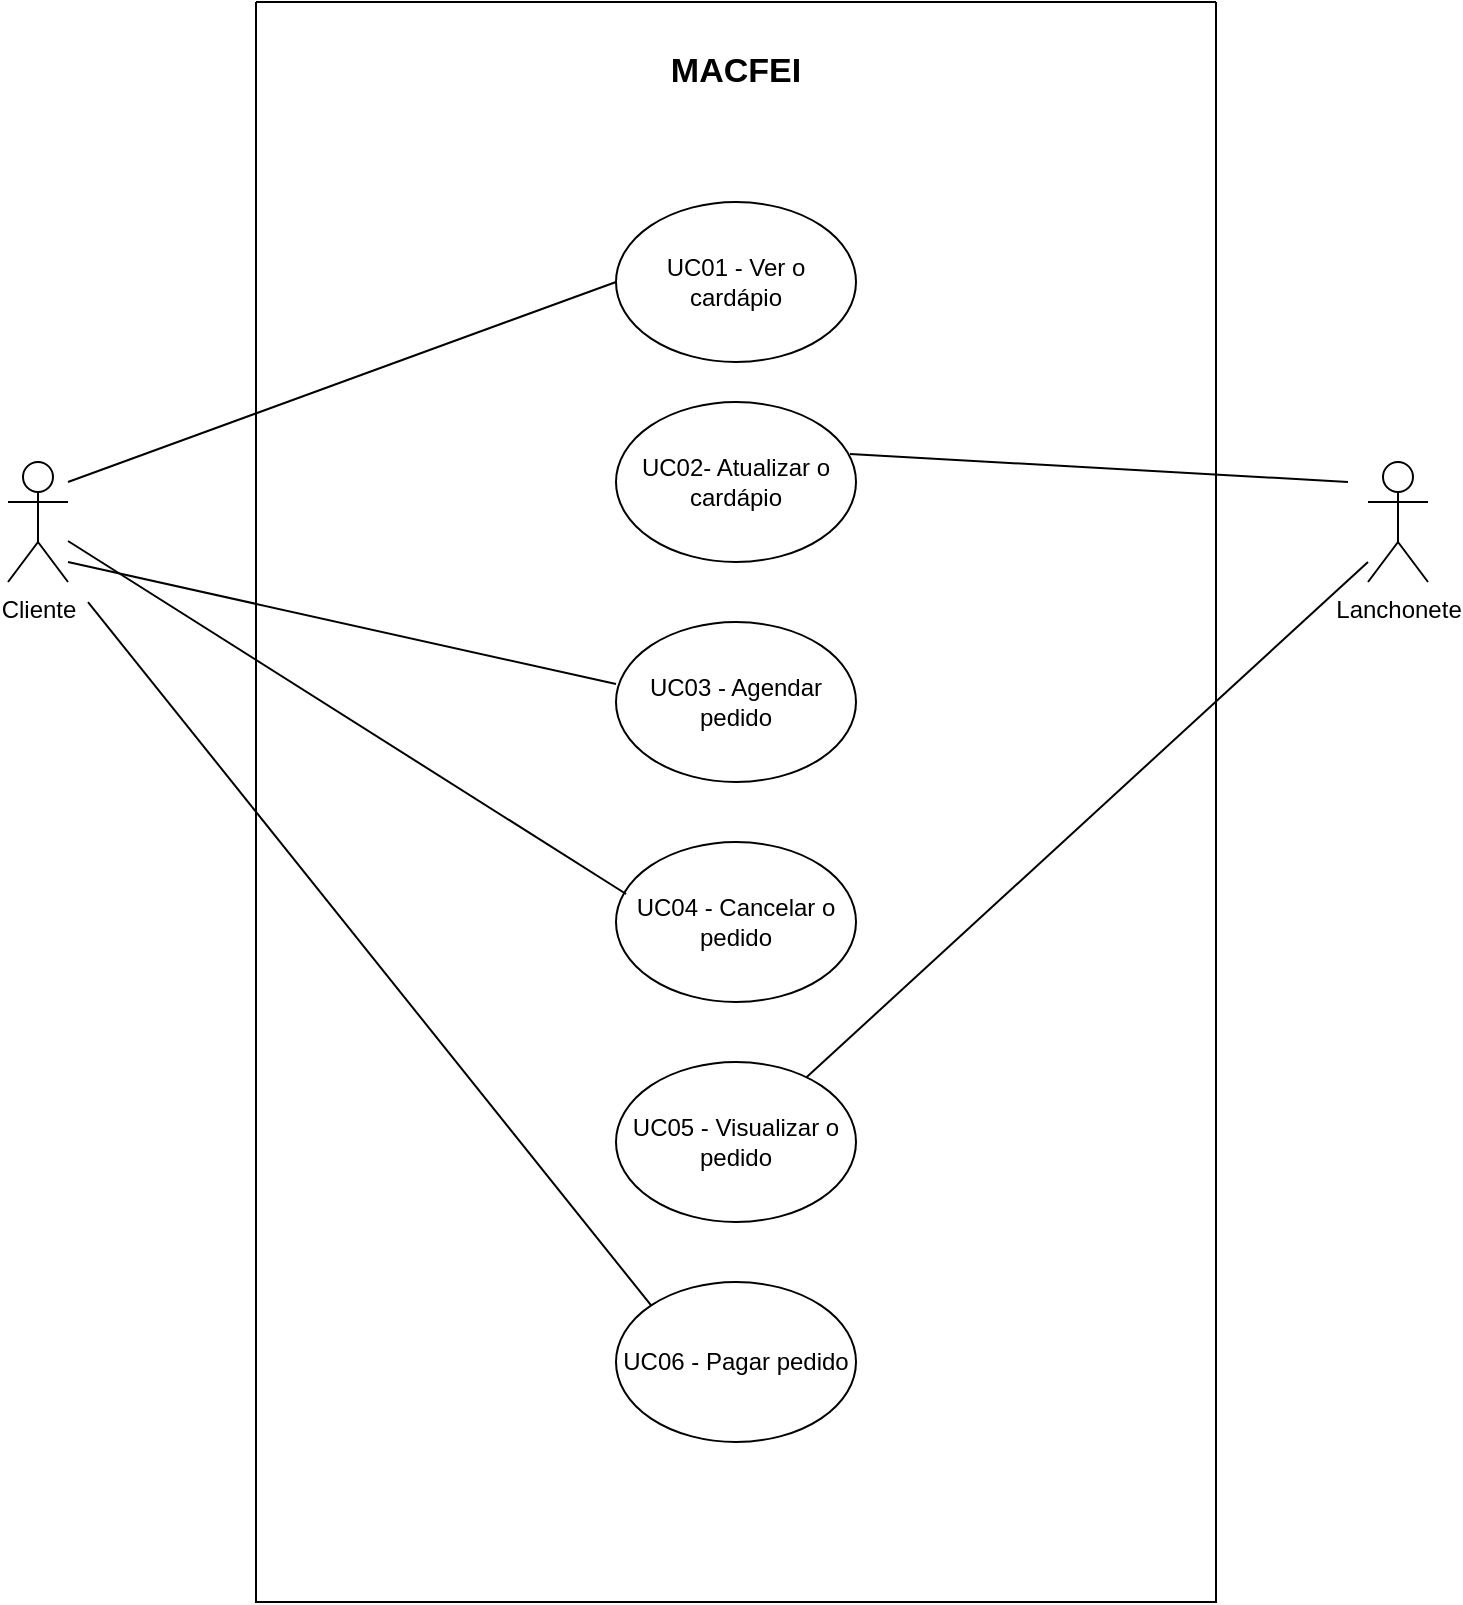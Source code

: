 <mxfile version="24.0.6" type="device">
  <diagram name="Página-1" id="mnKoZKJ0jfASc2yyYZfy">
    <mxGraphModel dx="1434" dy="782" grid="1" gridSize="10" guides="1" tooltips="1" connect="1" arrows="1" fold="1" page="1" pageScale="1" pageWidth="827" pageHeight="1169" math="0" shadow="0">
      <root>
        <mxCell id="0" />
        <mxCell id="1" parent="0" />
        <mxCell id="8b5Vrp6vJQH2T9xsnSne-1" value="" style="swimlane;startSize=0;strokeWidth=1;" vertex="1" parent="1">
          <mxGeometry x="174" y="30" width="480" height="800" as="geometry" />
        </mxCell>
        <mxCell id="8b5Vrp6vJQH2T9xsnSne-6" value="UC01 - Ver o cardápio" style="ellipse;whiteSpace=wrap;html=1;" vertex="1" parent="8b5Vrp6vJQH2T9xsnSne-1">
          <mxGeometry x="180" y="100" width="120" height="80" as="geometry" />
        </mxCell>
        <mxCell id="8b5Vrp6vJQH2T9xsnSne-9" value="UC02- Atualizar o cardápio" style="ellipse;whiteSpace=wrap;html=1;" vertex="1" parent="8b5Vrp6vJQH2T9xsnSne-1">
          <mxGeometry x="180" y="200" width="120" height="80" as="geometry" />
        </mxCell>
        <mxCell id="8b5Vrp6vJQH2T9xsnSne-11" value="UC03 - Agendar pedido" style="ellipse;whiteSpace=wrap;html=1;" vertex="1" parent="8b5Vrp6vJQH2T9xsnSne-1">
          <mxGeometry x="180" y="310" width="120" height="80" as="geometry" />
        </mxCell>
        <mxCell id="8b5Vrp6vJQH2T9xsnSne-13" value="UC04 - Cancelar o pedido" style="ellipse;whiteSpace=wrap;html=1;" vertex="1" parent="8b5Vrp6vJQH2T9xsnSne-1">
          <mxGeometry x="180" y="420" width="120" height="80" as="geometry" />
        </mxCell>
        <mxCell id="8b5Vrp6vJQH2T9xsnSne-16" value="UC05 - Visualizar o pedido" style="ellipse;whiteSpace=wrap;html=1;" vertex="1" parent="8b5Vrp6vJQH2T9xsnSne-1">
          <mxGeometry x="180" y="530" width="120" height="80" as="geometry" />
        </mxCell>
        <mxCell id="8b5Vrp6vJQH2T9xsnSne-18" value="UC06 - Pagar pedido" style="ellipse;whiteSpace=wrap;html=1;" vertex="1" parent="8b5Vrp6vJQH2T9xsnSne-1">
          <mxGeometry x="180" y="640" width="120" height="80" as="geometry" />
        </mxCell>
        <mxCell id="8b5Vrp6vJQH2T9xsnSne-20" value="&lt;font style=&quot;font-size: 17px;&quot;&gt;&lt;b&gt;MACFEI&lt;/b&gt;&lt;/font&gt;" style="text;html=1;align=center;verticalAlign=middle;whiteSpace=wrap;rounded=0;strokeWidth=0;perimeterSpacing=0;" vertex="1" parent="8b5Vrp6vJQH2T9xsnSne-1">
          <mxGeometry x="210" y="20" width="60" height="30" as="geometry" />
        </mxCell>
        <mxCell id="8b5Vrp6vJQH2T9xsnSne-2" value="Cliente" style="shape=umlActor;verticalLabelPosition=bottom;verticalAlign=top;html=1;outlineConnect=0;" vertex="1" parent="1">
          <mxGeometry x="50" y="260" width="30" height="60" as="geometry" />
        </mxCell>
        <mxCell id="8b5Vrp6vJQH2T9xsnSne-3" value="Lanchonete" style="shape=umlActor;verticalLabelPosition=bottom;verticalAlign=top;html=1;outlineConnect=0;" vertex="1" parent="1">
          <mxGeometry x="730" y="260" width="30" height="60" as="geometry" />
        </mxCell>
        <mxCell id="8b5Vrp6vJQH2T9xsnSne-8" value="" style="endArrow=none;html=1;rounded=0;entryX=0;entryY=0.5;entryDx=0;entryDy=0;" edge="1" parent="1" target="8b5Vrp6vJQH2T9xsnSne-6">
          <mxGeometry width="50" height="50" relative="1" as="geometry">
            <mxPoint x="80" y="270" as="sourcePoint" />
            <mxPoint x="130" y="220" as="targetPoint" />
          </mxGeometry>
        </mxCell>
        <mxCell id="8b5Vrp6vJQH2T9xsnSne-10" value="" style="endArrow=none;html=1;rounded=0;exitX=0.975;exitY=0.325;exitDx=0;exitDy=0;exitPerimeter=0;" edge="1" parent="1" source="8b5Vrp6vJQH2T9xsnSne-9">
          <mxGeometry width="50" height="50" relative="1" as="geometry">
            <mxPoint x="670" y="320" as="sourcePoint" />
            <mxPoint x="720" y="270" as="targetPoint" />
          </mxGeometry>
        </mxCell>
        <mxCell id="8b5Vrp6vJQH2T9xsnSne-12" value="" style="endArrow=none;html=1;rounded=0;entryX=0;entryY=0.388;entryDx=0;entryDy=0;entryPerimeter=0;" edge="1" parent="1" target="8b5Vrp6vJQH2T9xsnSne-11">
          <mxGeometry width="50" height="50" relative="1" as="geometry">
            <mxPoint x="80" y="310" as="sourcePoint" />
            <mxPoint x="130" y="260" as="targetPoint" />
          </mxGeometry>
        </mxCell>
        <mxCell id="8b5Vrp6vJQH2T9xsnSne-15" value="" style="endArrow=none;html=1;rounded=0;entryX=0.042;entryY=0.325;entryDx=0;entryDy=0;entryPerimeter=0;" edge="1" parent="1" source="8b5Vrp6vJQH2T9xsnSne-2" target="8b5Vrp6vJQH2T9xsnSne-13">
          <mxGeometry width="50" height="50" relative="1" as="geometry">
            <mxPoint x="90" y="390" as="sourcePoint" />
            <mxPoint x="140" y="340" as="targetPoint" />
          </mxGeometry>
        </mxCell>
        <mxCell id="8b5Vrp6vJQH2T9xsnSne-17" value="" style="endArrow=none;html=1;rounded=0;" edge="1" parent="1" source="8b5Vrp6vJQH2T9xsnSne-16">
          <mxGeometry width="50" height="50" relative="1" as="geometry">
            <mxPoint x="680" y="360" as="sourcePoint" />
            <mxPoint x="730" y="310" as="targetPoint" />
          </mxGeometry>
        </mxCell>
        <mxCell id="8b5Vrp6vJQH2T9xsnSne-19" value="" style="endArrow=none;html=1;rounded=0;entryX=0;entryY=0;entryDx=0;entryDy=0;" edge="1" parent="1" target="8b5Vrp6vJQH2T9xsnSne-18">
          <mxGeometry width="50" height="50" relative="1" as="geometry">
            <mxPoint x="90" y="330" as="sourcePoint" />
            <mxPoint x="350" y="680" as="targetPoint" />
          </mxGeometry>
        </mxCell>
      </root>
    </mxGraphModel>
  </diagram>
</mxfile>
